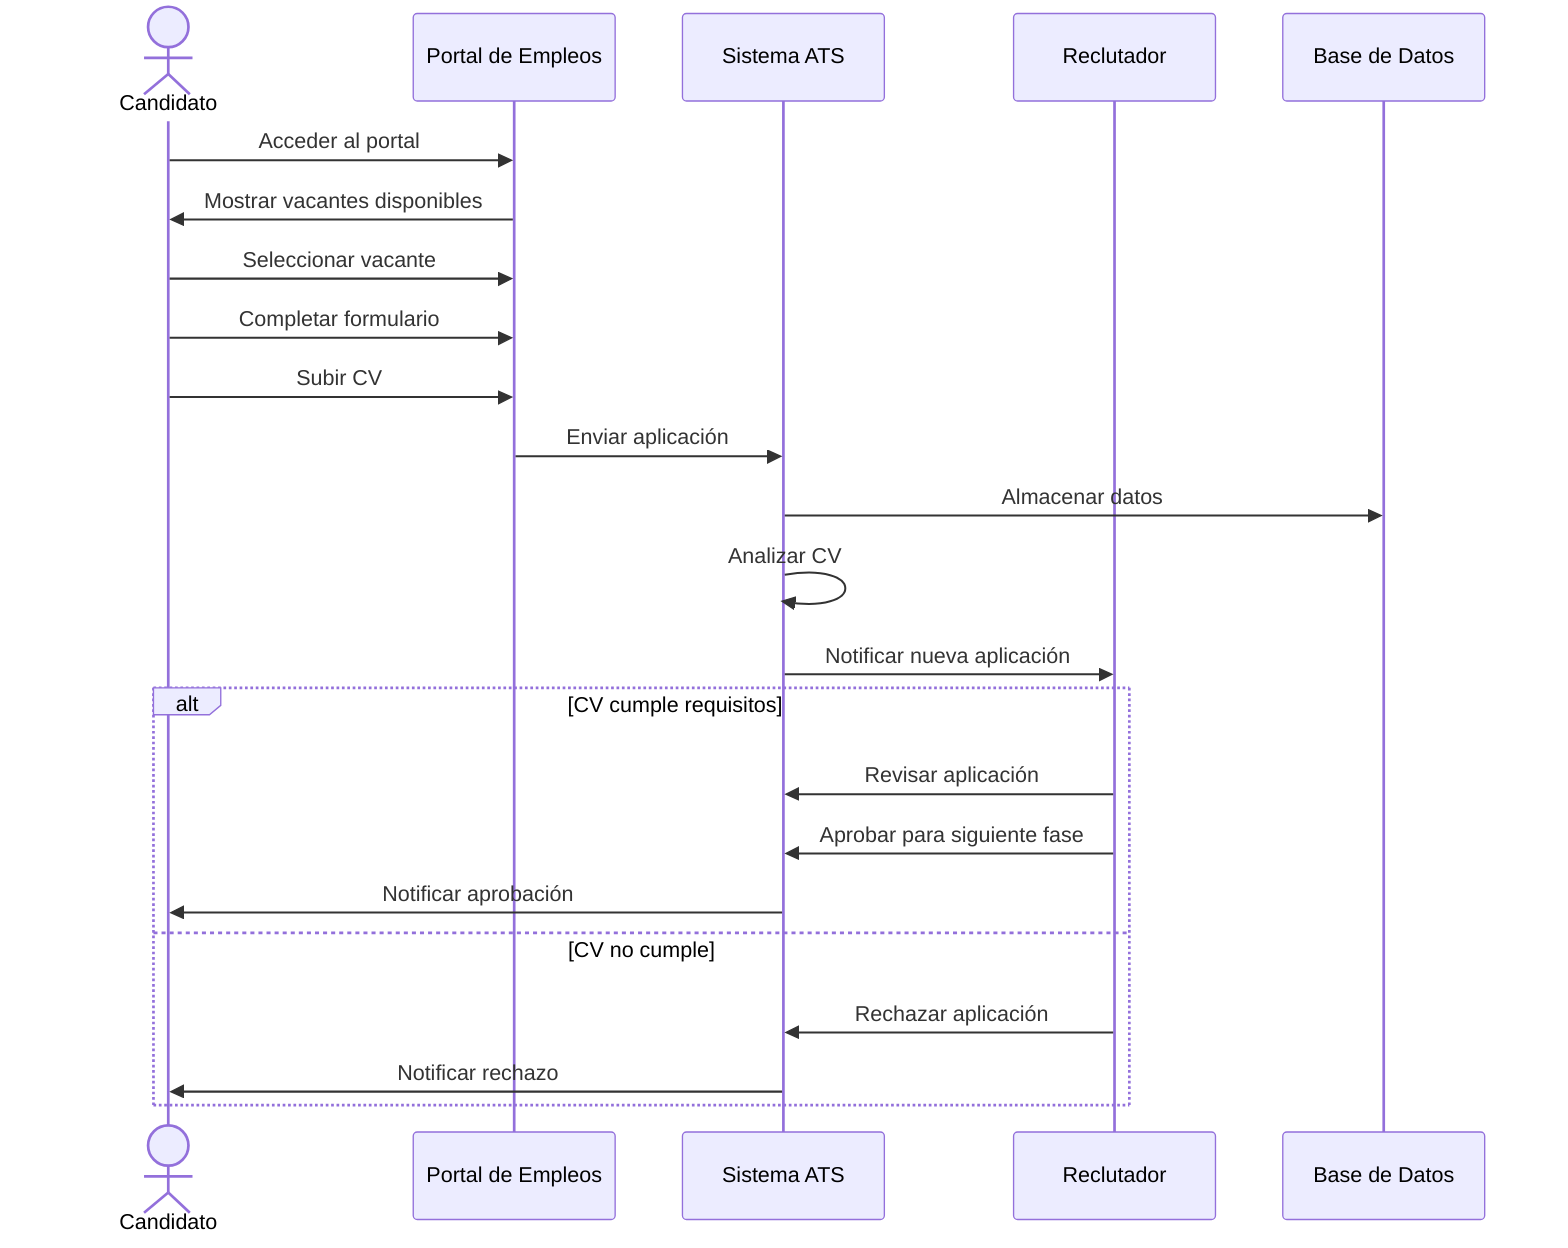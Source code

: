 sequenceDiagram
    actor C as Candidato
    participant P as Portal de Empleos
    participant S as Sistema ATS
    participant R as Reclutador
    participant D as Base de Datos

    C->>P: Acceder al portal
    P->>C: Mostrar vacantes disponibles
    C->>P: Seleccionar vacante
    C->>P: Completar formulario
    C->>P: Subir CV
    P->>S: Enviar aplicación
    S->>D: Almacenar datos
    S->>S: Analizar CV
    S->>R: Notificar nueva aplicación
    
    alt CV cumple requisitos
        R->>S: Revisar aplicación
        R->>S: Aprobar para siguiente fase
        S->>C: Notificar aprobación
    else CV no cumple
        R->>S: Rechazar aplicación
        S->>C: Notificar rechazo
    end